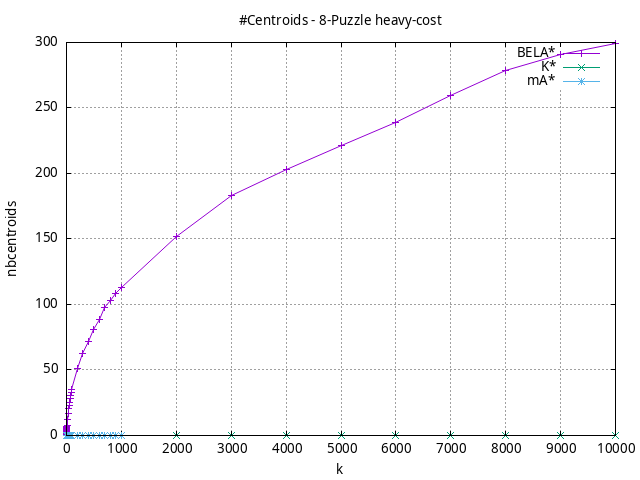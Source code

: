 #!/usr/bin/gnuplot
# -*- coding: utf-8 -*-
#
# results/n-puzzle/heavy-cost/8/8puzzle.heuristic.nbcentroids.gnuplot
#
# Started on 12/09/2023 19:56:48
# Author: Carlos Linares López
set grid
set xlabel "k"
set ylabel "nbcentroids"

set title "#Centroids - 8-Puzzle heavy-cost"

set terminal png enhanced font "Ariel,10"
set output '8puzzle.heuristic.nbcentroids.png'

plot "-" title "BELA*"      with linesp, "-" title "K*"      with linesp, "-" title "mA*"      with linesp

	1 1.0
	2 1.82
	3 2.74
	4 3.58
	5 4.41
	6 5.25
	7 5.91
	8 6.49
	9 7.23
	10 7.71
	20 12.48
	30 16.82
	40 20.57
	50 23.15
	60 25.3
	70 27.9
	80 30.55
	90 33.09
	100 35.23
	200 51.1
	300 62.3
	400 71.92
	500 81.18
	600 88.91
	700 97.43
	800 102.97
	900 108.22
	1000 112.86
	2000 152.23
	3000 183.13
	4000 203.38
	5000 221.18
	6000 239.06
	7000 259.26
	8000 278.42
	9000 291.14
	10000 299.35
end
	1 0.0
	2 0.0
	3 0.0
	4 0.0
	5 0.0
	6 0.0
	7 0.0
	8 0.0
	9 0.0
	10 0.0
	20 0.0
	30 0.0
	40 0.0
	50 0.0
	60 0.0
	70 0.0
	80 0.0
	90 0.0
	100 0.0
	200 0.0
	300 0.0
	400 0.0
	500 0.0
	600 0.0
	700 0.0
	800 0.0
	900 0.0
	1000 0.0
	2000 0.0
	3000 0.0
	4000 0.0
	5000 0.0
	6000 0.0
	7000 0.0
	8000 0.0
	9000 0.0
	10000 0.0
end
	1 0.0
	2 0.0
	3 0.0
	4 0.0
	5 0.0
	6 0.0
	7 0.0
	8 0.0
	9 0.0
	10 0.0
	20 0.0
	30 0.0
	40 0.0
	50 0.0
	60 0.0
	70 0.0
	80 0.0
	90 0.0
	100 0.0
	200 0.0
	300 0.0
	400 0.0
	500 0.0
	600 0.0
	700 0.0
	800 0.0
	900 0.0
	1000 0.0
end
